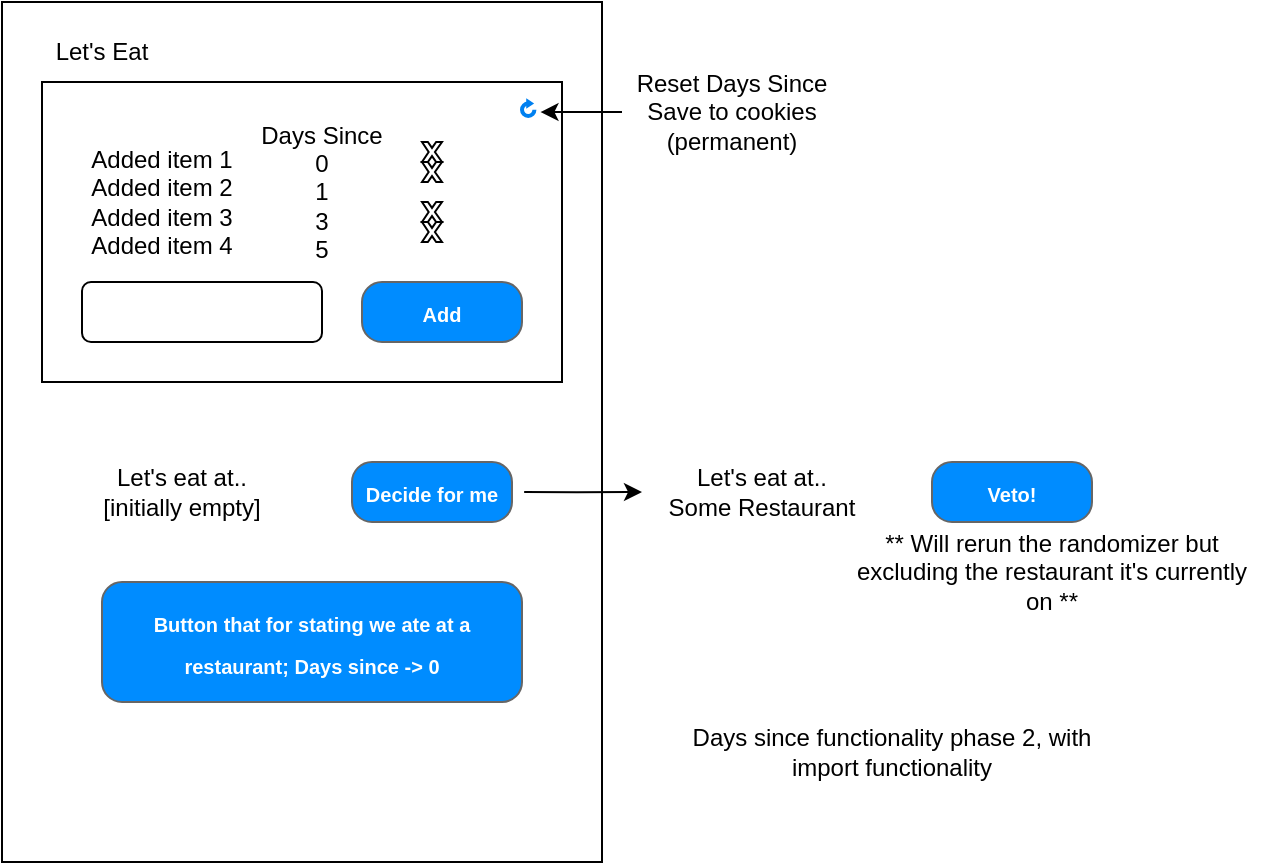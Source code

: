 <mxfile version="21.2.8" type="device">
  <diagram name="Page-1" id="GMBlnIWT8nl3RLmwGzn0">
    <mxGraphModel dx="934" dy="601" grid="1" gridSize="10" guides="1" tooltips="1" connect="1" arrows="1" fold="1" page="1" pageScale="1" pageWidth="850" pageHeight="1100" math="0" shadow="0">
      <root>
        <mxCell id="0" />
        <mxCell id="1" parent="0" />
        <mxCell id="HBlmB3R37yt-VyoNsGTj-1" value="" style="rounded=0;whiteSpace=wrap;html=1;" parent="1" vertex="1">
          <mxGeometry x="70" y="40" width="300" height="430" as="geometry" />
        </mxCell>
        <mxCell id="HBlmB3R37yt-VyoNsGTj-2" value="Let&#39;s Eat" style="text;html=1;strokeColor=none;fillColor=none;align=center;verticalAlign=middle;whiteSpace=wrap;rounded=0;" parent="1" vertex="1">
          <mxGeometry x="90" y="50" width="60" height="30" as="geometry" />
        </mxCell>
        <mxCell id="HBlmB3R37yt-VyoNsGTj-3" value="" style="rounded=0;whiteSpace=wrap;html=1;" parent="1" vertex="1">
          <mxGeometry x="90" y="80" width="260" height="150" as="geometry" />
        </mxCell>
        <mxCell id="joABk6kAaEG2zfj-D_lI-1" value="&lt;font style=&quot;font-size: 10px;&quot;&gt;Add&lt;/font&gt;" style="strokeWidth=1;shadow=0;dashed=0;align=center;html=1;shape=mxgraph.mockup.buttons.button;strokeColor=#666666;fontColor=#ffffff;mainText=;buttonStyle=round;fontSize=17;fontStyle=1;fillColor=#008cff;whiteSpace=wrap;verticalAlign=middle;" vertex="1" parent="1">
          <mxGeometry x="250" y="180" width="80" height="30" as="geometry" />
        </mxCell>
        <mxCell id="joABk6kAaEG2zfj-D_lI-5" value="Added item 1&lt;br&gt;Added item 2&lt;br&gt;Added item 3&lt;br&gt;Added item 4" style="text;html=1;strokeColor=none;fillColor=none;align=center;verticalAlign=middle;whiteSpace=wrap;rounded=0;" vertex="1" parent="1">
          <mxGeometry x="90" y="90" width="120" height="100" as="geometry" />
        </mxCell>
        <mxCell id="joABk6kAaEG2zfj-D_lI-6" value="" style="verticalLabelPosition=bottom;verticalAlign=top;html=1;shape=mxgraph.basic.x" vertex="1" parent="1">
          <mxGeometry x="280" y="110" width="10" height="10" as="geometry" />
        </mxCell>
        <mxCell id="joABk6kAaEG2zfj-D_lI-7" value="" style="verticalLabelPosition=bottom;verticalAlign=top;html=1;shape=mxgraph.basic.x" vertex="1" parent="1">
          <mxGeometry x="280" y="120" width="10" height="10" as="geometry" />
        </mxCell>
        <mxCell id="joABk6kAaEG2zfj-D_lI-8" value="" style="verticalLabelPosition=bottom;verticalAlign=top;html=1;shape=mxgraph.basic.x" vertex="1" parent="1">
          <mxGeometry x="280" y="140" width="10" height="10" as="geometry" />
        </mxCell>
        <mxCell id="joABk6kAaEG2zfj-D_lI-9" value="" style="verticalLabelPosition=bottom;verticalAlign=top;html=1;shape=mxgraph.basic.x" vertex="1" parent="1">
          <mxGeometry x="280" y="150" width="10" height="10" as="geometry" />
        </mxCell>
        <mxCell id="joABk6kAaEG2zfj-D_lI-14" value="Days Since&lt;br&gt;0&lt;br&gt;1&lt;br&gt;3&lt;br&gt;5" style="text;html=1;strokeColor=none;fillColor=none;align=center;verticalAlign=middle;whiteSpace=wrap;rounded=0;" vertex="1" parent="1">
          <mxGeometry x="190" y="120" width="80" height="30" as="geometry" />
        </mxCell>
        <mxCell id="joABk6kAaEG2zfj-D_lI-15" value="" style="html=1;verticalLabelPosition=bottom;align=center;labelBackgroundColor=#ffffff;verticalAlign=top;strokeWidth=2;strokeColor=#0080F0;shadow=0;dashed=0;shape=mxgraph.ios7.icons.reload;" vertex="1" parent="1">
          <mxGeometry x="330" y="90" width="6.22" height="7" as="geometry" />
        </mxCell>
        <mxCell id="joABk6kAaEG2zfj-D_lI-17" style="edgeStyle=orthogonalEdgeStyle;rounded=0;orthogonalLoop=1;jettySize=auto;html=1;entryX=1.486;entryY=0.716;entryDx=0;entryDy=0;entryPerimeter=0;" edge="1" parent="1" source="joABk6kAaEG2zfj-D_lI-16" target="joABk6kAaEG2zfj-D_lI-15">
          <mxGeometry relative="1" as="geometry" />
        </mxCell>
        <mxCell id="joABk6kAaEG2zfj-D_lI-16" value="Reset Days Since&lt;br&gt;Save to cookies (permanent)" style="text;html=1;strokeColor=none;fillColor=none;align=center;verticalAlign=middle;whiteSpace=wrap;rounded=0;" vertex="1" parent="1">
          <mxGeometry x="380" y="80" width="110" height="30" as="geometry" />
        </mxCell>
        <mxCell id="joABk6kAaEG2zfj-D_lI-18" value="" style="rounded=1;whiteSpace=wrap;html=1;" vertex="1" parent="1">
          <mxGeometry x="110" y="180" width="120" height="30" as="geometry" />
        </mxCell>
        <mxCell id="joABk6kAaEG2zfj-D_lI-19" value="Let&#39;s eat at..&lt;br&gt;[initially empty]" style="text;html=1;strokeColor=none;fillColor=none;align=center;verticalAlign=middle;whiteSpace=wrap;rounded=0;" vertex="1" parent="1">
          <mxGeometry x="100" y="270" width="120" height="30" as="geometry" />
        </mxCell>
        <mxCell id="joABk6kAaEG2zfj-D_lI-20" value="&lt;font style=&quot;font-size: 10px;&quot;&gt;Decide for me&lt;/font&gt;" style="strokeWidth=1;shadow=0;dashed=0;align=center;html=1;shape=mxgraph.mockup.buttons.button;strokeColor=#666666;fontColor=#ffffff;mainText=;buttonStyle=round;fontSize=17;fontStyle=1;fillColor=#008cff;whiteSpace=wrap;verticalAlign=middle;" vertex="1" parent="1">
          <mxGeometry x="245" y="270" width="80" height="30" as="geometry" />
        </mxCell>
        <mxCell id="joABk6kAaEG2zfj-D_lI-23" style="edgeStyle=orthogonalEdgeStyle;rounded=0;orthogonalLoop=1;jettySize=auto;html=1;exitX=1.076;exitY=0.502;exitDx=0;exitDy=0;exitPerimeter=0;" edge="1" parent="1" source="joABk6kAaEG2zfj-D_lI-20" target="joABk6kAaEG2zfj-D_lI-21">
          <mxGeometry relative="1" as="geometry" />
        </mxCell>
        <mxCell id="joABk6kAaEG2zfj-D_lI-21" value="Let&#39;s eat at..&lt;br&gt;Some Restaurant" style="text;html=1;strokeColor=none;fillColor=none;align=center;verticalAlign=middle;whiteSpace=wrap;rounded=0;" vertex="1" parent="1">
          <mxGeometry x="390" y="270" width="120" height="30" as="geometry" />
        </mxCell>
        <mxCell id="joABk6kAaEG2zfj-D_lI-22" value="&lt;font style=&quot;font-size: 10px;&quot;&gt;Veto!&lt;/font&gt;" style="strokeWidth=1;shadow=0;dashed=0;align=center;html=1;shape=mxgraph.mockup.buttons.button;strokeColor=#666666;fontColor=#ffffff;mainText=;buttonStyle=round;fontSize=17;fontStyle=1;fillColor=#008cff;whiteSpace=wrap;verticalAlign=middle;" vertex="1" parent="1">
          <mxGeometry x="535" y="270" width="80" height="30" as="geometry" />
        </mxCell>
        <mxCell id="joABk6kAaEG2zfj-D_lI-24" value="** Will rerun the randomizer but excluding the restaurant it&#39;s currently on **" style="text;html=1;strokeColor=none;fillColor=none;align=center;verticalAlign=middle;whiteSpace=wrap;rounded=0;" vertex="1" parent="1">
          <mxGeometry x="490" y="310" width="210" height="30" as="geometry" />
        </mxCell>
        <mxCell id="joABk6kAaEG2zfj-D_lI-25" value="&lt;font style=&quot;font-size: 10px;&quot;&gt;Button that for stating we ate at a restaurant; Days since -&amp;gt; 0&lt;/font&gt;" style="strokeWidth=1;shadow=0;dashed=0;align=center;html=1;shape=mxgraph.mockup.buttons.button;strokeColor=#666666;fontColor=#ffffff;mainText=;buttonStyle=round;fontSize=17;fontStyle=1;fillColor=#008cff;whiteSpace=wrap;verticalAlign=middle;" vertex="1" parent="1">
          <mxGeometry x="120" y="330" width="210" height="60" as="geometry" />
        </mxCell>
        <mxCell id="joABk6kAaEG2zfj-D_lI-26" value="Days since functionality phase 2, with import functionality" style="text;html=1;strokeColor=none;fillColor=none;align=center;verticalAlign=middle;whiteSpace=wrap;rounded=0;" vertex="1" parent="1">
          <mxGeometry x="400" y="400" width="230" height="30" as="geometry" />
        </mxCell>
      </root>
    </mxGraphModel>
  </diagram>
</mxfile>
